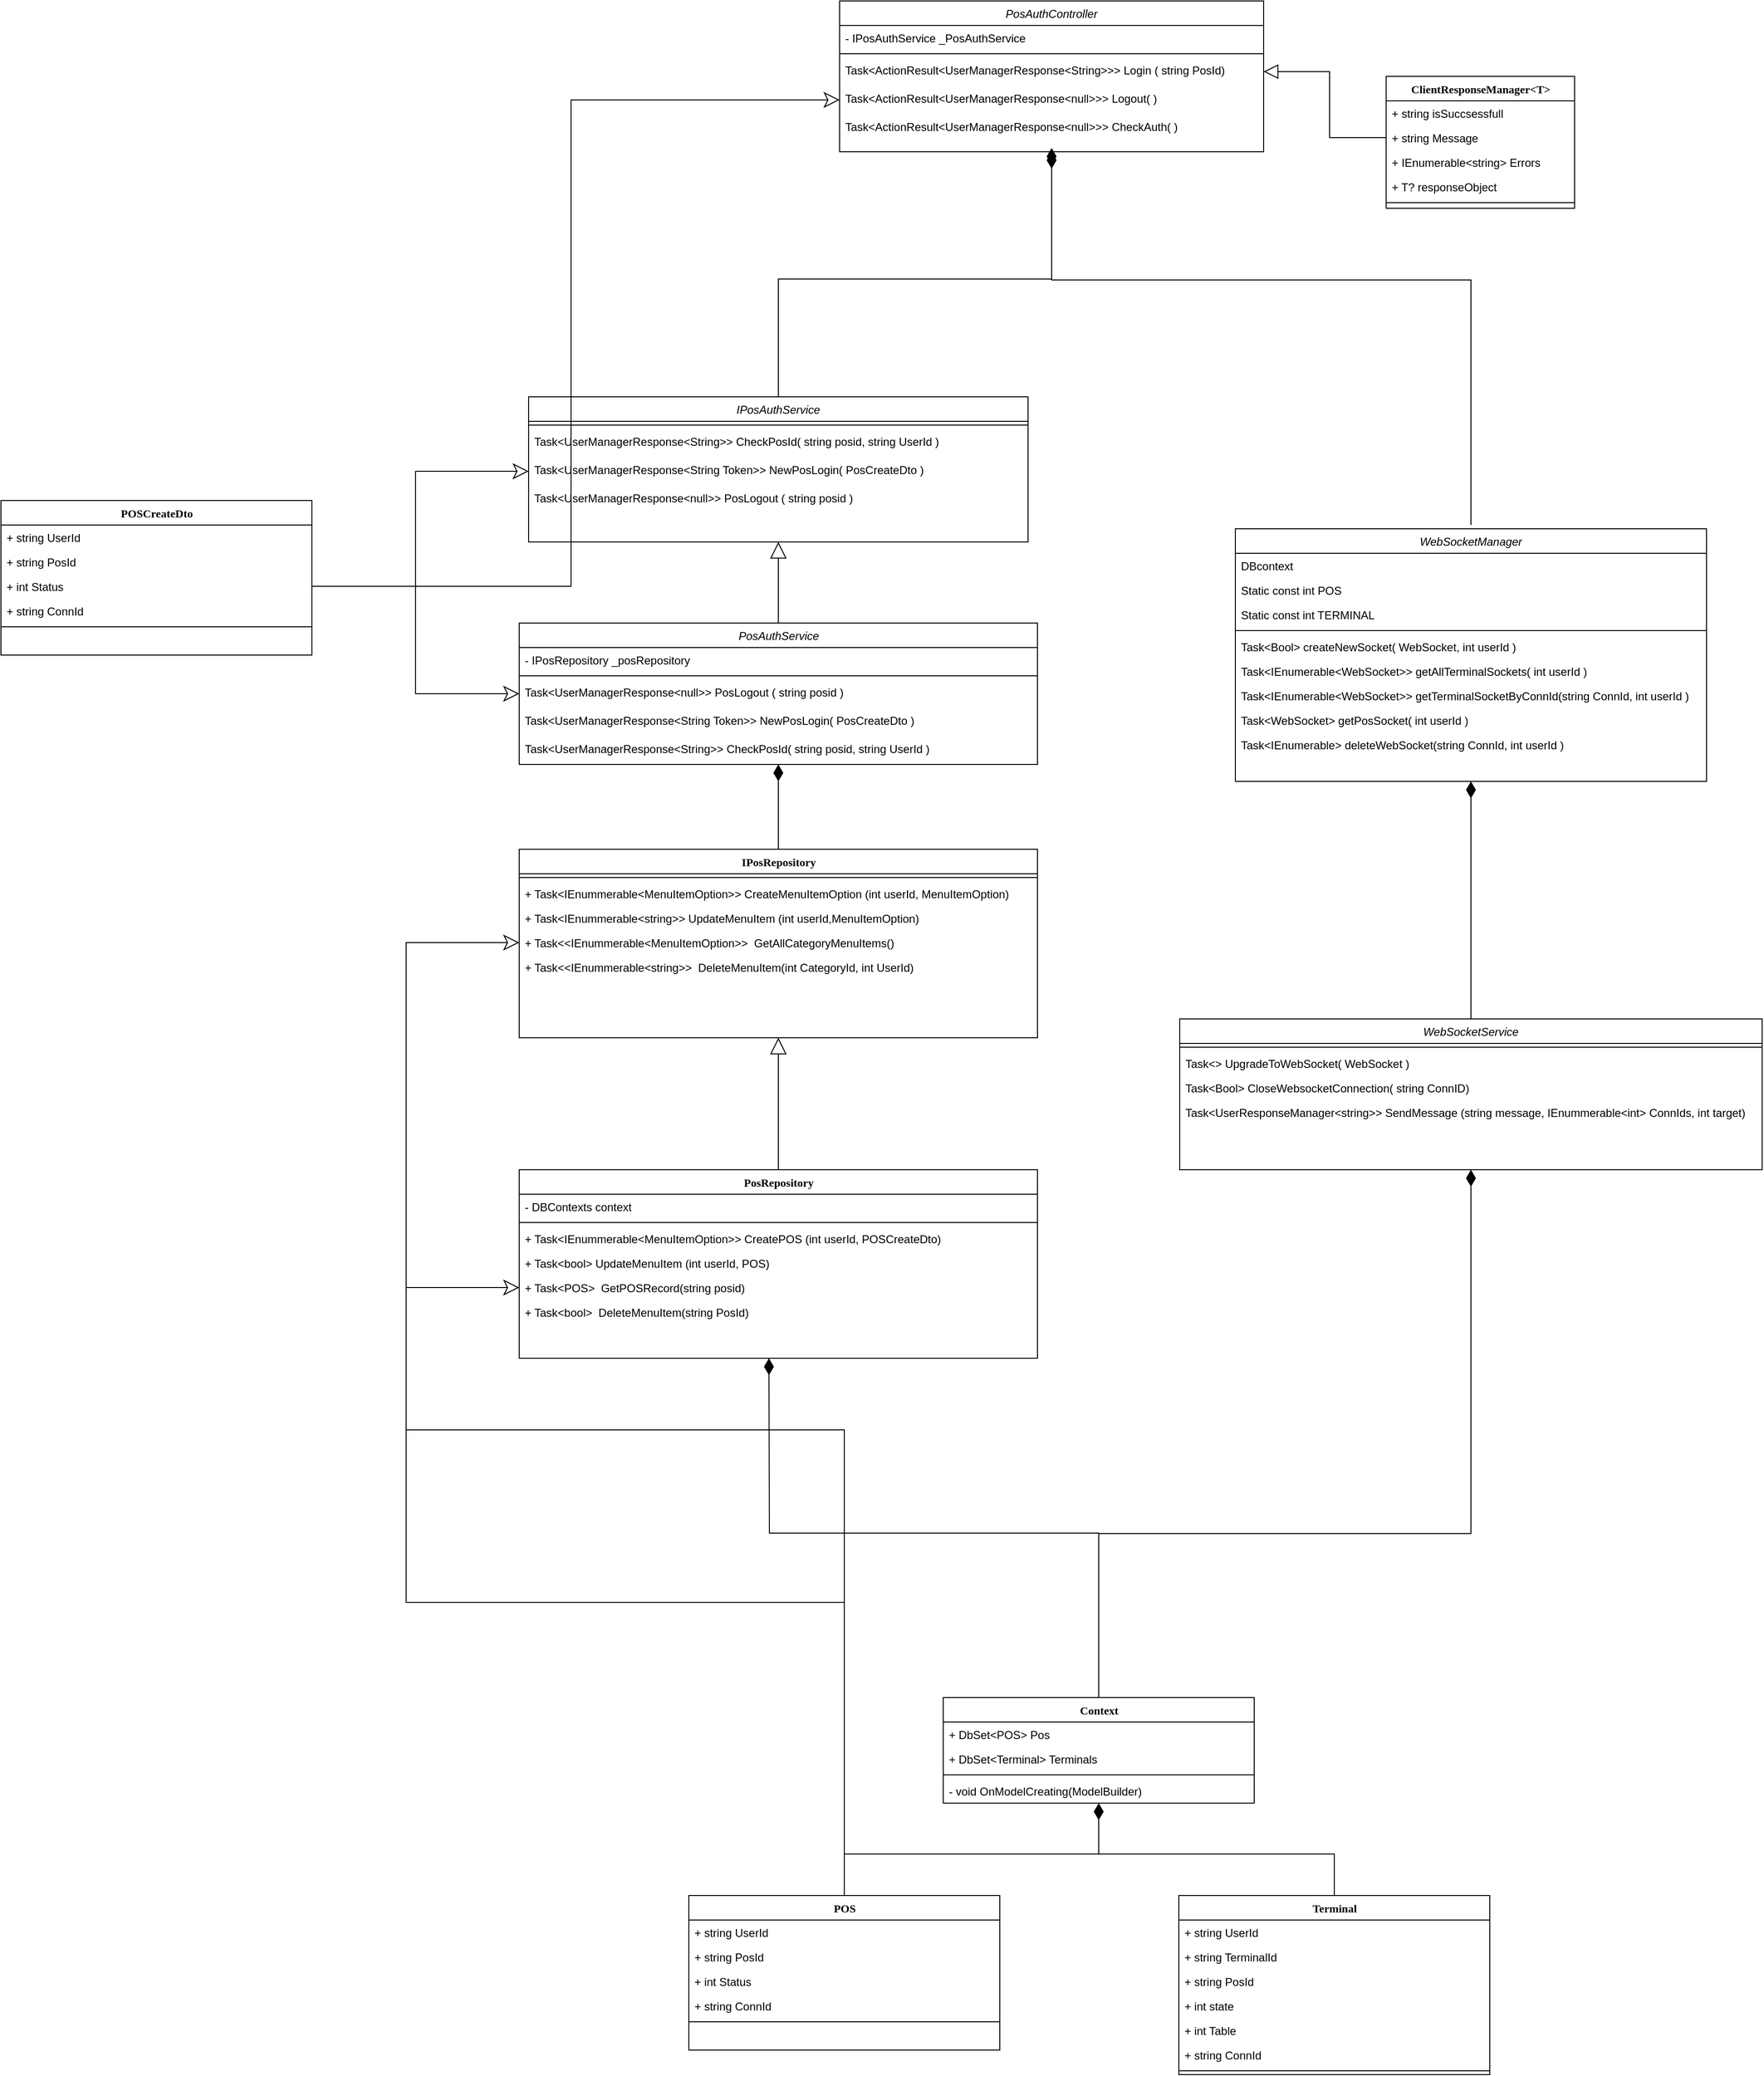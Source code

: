 <mxfile version="14.1.8" type="device"><diagram id="C5RBs43oDa-KdzZeNtuy" name="Page-1"><mxGraphModel dx="2858" dy="1066" grid="1" gridSize="10" guides="1" tooltips="1" connect="1" arrows="1" fold="1" page="1" pageScale="1" pageWidth="827" pageHeight="1169" math="0" shadow="0"><root><mxCell id="WIyWlLk6GJQsqaUBKTNV-0"/><mxCell id="WIyWlLk6GJQsqaUBKTNV-1" parent="WIyWlLk6GJQsqaUBKTNV-0"/><mxCell id="zkfFHV4jXpPFQw0GAbJ--0" value="PosAuthController" style="swimlane;fontStyle=2;align=center;verticalAlign=top;childLayout=stackLayout;horizontal=1;startSize=26;horizontalStack=0;resizeParent=1;resizeLast=0;collapsible=1;marginBottom=0;rounded=0;shadow=0;strokeWidth=1;" parent="WIyWlLk6GJQsqaUBKTNV-1" vertex="1"><mxGeometry x="220" y="70" width="450" height="160" as="geometry"><mxRectangle x="230" y="140" width="160" height="26" as="alternateBounds"/></mxGeometry></mxCell><mxCell id="zkfFHV4jXpPFQw0GAbJ--3" value="- IPosAuthService _PosAuthService" style="text;align=left;verticalAlign=top;spacingLeft=4;spacingRight=4;overflow=hidden;rotatable=0;points=[[0,0.5],[1,0.5]];portConstraint=eastwest;rounded=0;shadow=0;html=0;" parent="zkfFHV4jXpPFQw0GAbJ--0" vertex="1"><mxGeometry y="26" width="450" height="26" as="geometry"/></mxCell><mxCell id="zkfFHV4jXpPFQw0GAbJ--4" value="" style="line;html=1;strokeWidth=1;align=left;verticalAlign=middle;spacingTop=-1;spacingLeft=3;spacingRight=3;rotatable=0;labelPosition=right;points=[];portConstraint=eastwest;" parent="zkfFHV4jXpPFQw0GAbJ--0" vertex="1"><mxGeometry y="52" width="450" height="8" as="geometry"/></mxCell><mxCell id="zkfFHV4jXpPFQw0GAbJ--5" value="Task&lt;ActionResult&lt;UserManagerResponse&lt;String&gt;&gt;&gt; Login ( string PosId)  " style="text;align=left;verticalAlign=top;spacingLeft=4;spacingRight=4;overflow=hidden;rotatable=0;points=[[0,0.5],[1,0.5]];portConstraint=eastwest;" parent="zkfFHV4jXpPFQw0GAbJ--0" vertex="1"><mxGeometry y="60" width="450" height="30" as="geometry"/></mxCell><mxCell id="2algwV6lFskx-DmLkjsx-110" value="Task&lt;ActionResult&lt;UserManagerResponse&lt;null&gt;&gt;&gt; Logout( )  " style="text;align=left;verticalAlign=top;spacingLeft=4;spacingRight=4;overflow=hidden;rotatable=0;points=[[0,0.5],[1,0.5]];portConstraint=eastwest;" parent="zkfFHV4jXpPFQw0GAbJ--0" vertex="1"><mxGeometry y="90" width="450" height="30" as="geometry"/></mxCell><mxCell id="2algwV6lFskx-DmLkjsx-111" value="Task&lt;ActionResult&lt;UserManagerResponse&lt;null&gt;&gt;&gt; CheckAuth( )  " style="text;align=left;verticalAlign=top;spacingLeft=4;spacingRight=4;overflow=hidden;rotatable=0;points=[[0,0.5],[1,0.5]];portConstraint=eastwest;" parent="zkfFHV4jXpPFQw0GAbJ--0" vertex="1"><mxGeometry y="120" width="450" height="30" as="geometry"/></mxCell><mxCell id="2algwV6lFskx-DmLkjsx-9" style="edgeStyle=orthogonalEdgeStyle;rounded=0;html=1;labelBackgroundColor=none;startArrow=none;startFill=0;startSize=8;endArrow=diamondThin;endFill=0;endSize=16;fontFamily=Verdana;fontSize=12;" parent="WIyWlLk6GJQsqaUBKTNV-1" edge="1"><mxGeometry relative="1" as="geometry"><mxPoint x="935" y="1985" as="sourcePoint"/></mxGeometry></mxCell><mxCell id="2algwV6lFskx-DmLkjsx-10" value="1..*" style="text;html=1;resizable=0;points=[];align=center;verticalAlign=middle;labelBackgroundColor=#ffffff;fontSize=12;fontFamily=Verdana" parent="2algwV6lFskx-DmLkjsx-9" vertex="1" connectable="0"><mxGeometry x="-0.847" y="-1" relative="1" as="geometry"><mxPoint x="19" y="1" as="offset"/></mxGeometry></mxCell><mxCell id="2algwV6lFskx-DmLkjsx-11" style="edgeStyle=orthogonalEdgeStyle;rounded=0;html=1;labelBackgroundColor=none;startArrow=none;startFill=0;startSize=8;endArrow=open;endFill=0;endSize=16;fontFamily=Verdana;fontSize=12;" parent="WIyWlLk6GJQsqaUBKTNV-1" edge="1"><mxGeometry relative="1" as="geometry"><mxPoint x="1015" y="2056" as="sourcePoint"/></mxGeometry></mxCell><mxCell id="2algwV6lFskx-DmLkjsx-12" value="0..*" style="text;html=1;resizable=0;points=[];align=center;verticalAlign=middle;labelBackgroundColor=#ffffff;fontSize=12;fontFamily=Verdana" parent="2algwV6lFskx-DmLkjsx-11" vertex="1" connectable="0"><mxGeometry x="-0.789" relative="1" as="geometry"><mxPoint x="11" y="-10" as="offset"/></mxGeometry></mxCell><mxCell id="2algwV6lFskx-DmLkjsx-13" value="1" style="text;html=1;resizable=0;points=[];align=center;verticalAlign=middle;labelBackgroundColor=#ffffff;fontSize=12;fontFamily=Verdana" parent="2algwV6lFskx-DmLkjsx-11" vertex="1" connectable="0"><mxGeometry x="0.7" y="1" relative="1" as="geometry"><mxPoint x="2" y="-12" as="offset"/></mxGeometry></mxCell><mxCell id="2algwV6lFskx-DmLkjsx-112" value="ClientResponseManager&amp;lt;T&amp;gt;" style="swimlane;html=1;fontStyle=1;align=center;verticalAlign=top;childLayout=stackLayout;horizontal=1;startSize=26;horizontalStack=0;resizeParent=1;resizeLast=0;collapsible=1;marginBottom=0;swimlaneFillColor=#ffffff;rounded=0;shadow=0;comic=0;labelBackgroundColor=none;strokeWidth=1;fillColor=none;fontFamily=Verdana;fontSize=12" parent="WIyWlLk6GJQsqaUBKTNV-1" vertex="1"><mxGeometry x="800" y="150" width="200" height="140" as="geometry"/></mxCell><mxCell id="2algwV6lFskx-DmLkjsx-113" value="+ string isSuccsessfull" style="text;html=1;strokeColor=none;fillColor=none;align=left;verticalAlign=top;spacingLeft=4;spacingRight=4;whiteSpace=wrap;overflow=hidden;rotatable=0;points=[[0,0.5],[1,0.5]];portConstraint=eastwest;" parent="2algwV6lFskx-DmLkjsx-112" vertex="1"><mxGeometry y="26" width="200" height="26" as="geometry"/></mxCell><mxCell id="2algwV6lFskx-DmLkjsx-114" value="+ string Message&lt;span style=&quot;color: rgba(0 , 0 , 0 , 0) ; font-family: monospace ; font-size: 0px&quot;&gt;%3CmxGraphModel%3E%3Croot%3E%3CmxCell%20id%3D%220%22%2F%3E%3CmxCell%20id%3D%221%22%20parent%3D%220%22%2F%3E%3CmxCell%20id%3D%222%22%20value%3D%22%2B%20string%20isSuccsessfull%22%20style%3D%22text%3Bhtml%3D1%3BstrokeColor%3Dnone%3BfillColor%3Dnone%3Balign%3Dleft%3BverticalAlign%3Dtop%3BspacingLeft%3D4%3BspacingRight%3D4%3BwhiteSpace%3Dwrap%3Boverflow%3Dhidden%3Brotatable%3D0%3Bpoints%3D%5B%5B0%2C0.5%5D%2C%5B1%2C0.5%5D%5D%3BportConstraint%3Deastwest%3B%22%20vertex%3D%221%22%20parent%3D%221%22%3E%3CmxGeometry%20x%3D%22610%22%20y%3D%22346%22%20width%3D%22170%22%20height%3D%2226%22%20as%3D%22geometry%22%2F%3E%3C%2FmxCell%3E%3C%2Froot%3E%3C%2FmxGraphModel%3E&lt;/span&gt;" style="text;html=1;strokeColor=none;fillColor=none;align=left;verticalAlign=top;spacingLeft=4;spacingRight=4;whiteSpace=wrap;overflow=hidden;rotatable=0;points=[[0,0.5],[1,0.5]];portConstraint=eastwest;" parent="2algwV6lFskx-DmLkjsx-112" vertex="1"><mxGeometry y="52" width="200" height="26" as="geometry"/></mxCell><mxCell id="2algwV6lFskx-DmLkjsx-115" value="+ IEnumerable&amp;lt;string&amp;gt; Errors&lt;span style=&quot;color: rgba(0 , 0 , 0 , 0) ; font-family: monospace ; font-size: 0px&quot;&gt;%mxGraphModel%3E%3Croot%3E%3CmxCell%20id%3D%220%22%2F%3E%3CmxCell%20id%3D%221%22%20parent%3D%220%22%2F%3E%3CmxCell%20id%3D%222%22%20value%3D%22%2B%20string%20isSuccsessfull%22%20style%3D%22text%3Bhtml%3D1%3BstrokeColor%3Dnone%3BfillColor%3Dnone%3Balign%3Dleft%3BverticalAlign%3Dtop%3BspacingLeft%3D4%3BspacingRight%3D4%3BwhiteSpace%3Dwrap%3Boverflow%3Dhidden%3Brotatable%3D0%3Bpoints%3D%5B%5B0%2C0.5%5D%2C%5B1%2C0.5%5D%5D%3BportConstraint%3Deastwest%3B%22%20vertex%3D%221%22%20parent%3D%221%22%3E%3CmxGeometry%20x%3D%22610%22%20y%3D%22346%22%20width%3D%22170%22%20height%3D%2226%22%20as%3D%22geometry%22%2F%3E%3C%2FmxCell%3E%3C%2Froot%3E%3C%2Fm&lt;/span&gt;" style="text;html=1;strokeColor=none;fillColor=none;align=left;verticalAlign=top;spacingLeft=4;spacingRight=4;whiteSpace=wrap;overflow=hidden;rotatable=0;points=[[0,0.5],[1,0.5]];portConstraint=eastwest;" parent="2algwV6lFskx-DmLkjsx-112" vertex="1"><mxGeometry y="78" width="200" height="26" as="geometry"/></mxCell><mxCell id="2algwV6lFskx-DmLkjsx-116" value="+ T? responseObject" style="text;html=1;strokeColor=none;fillColor=none;align=left;verticalAlign=top;spacingLeft=4;spacingRight=4;whiteSpace=wrap;overflow=hidden;rotatable=0;points=[[0,0.5],[1,0.5]];portConstraint=eastwest;" parent="2algwV6lFskx-DmLkjsx-112" vertex="1"><mxGeometry y="104" width="200" height="26" as="geometry"/></mxCell><mxCell id="2algwV6lFskx-DmLkjsx-117" value="" style="line;html=1;strokeWidth=1;fillColor=none;align=left;verticalAlign=middle;spacingTop=-1;spacingLeft=3;spacingRight=3;rotatable=0;labelPosition=right;points=[];portConstraint=eastwest;" parent="2algwV6lFskx-DmLkjsx-112" vertex="1"><mxGeometry y="130" width="200" height="8" as="geometry"/></mxCell><mxCell id="2algwV6lFskx-DmLkjsx-118" style="edgeStyle=orthogonalEdgeStyle;rounded=0;orthogonalLoop=1;jettySize=auto;html=1;exitX=0;exitY=0.5;exitDx=0;exitDy=0;entryX=1;entryY=0.5;entryDx=0;entryDy=0;endArrow=block;endFill=0;endSize=13;" parent="WIyWlLk6GJQsqaUBKTNV-1" source="2algwV6lFskx-DmLkjsx-114" target="zkfFHV4jXpPFQw0GAbJ--5" edge="1"><mxGeometry relative="1" as="geometry"/></mxCell><mxCell id="2algwV6lFskx-DmLkjsx-125" style="edgeStyle=orthogonalEdgeStyle;rounded=0;orthogonalLoop=1;jettySize=auto;html=1;endArrow=diamondThin;endFill=1;endSize=15;entryX=0.5;entryY=1;entryDx=0;entryDy=0;" parent="WIyWlLk6GJQsqaUBKTNV-1" source="2algwV6lFskx-DmLkjsx-119" target="zkfFHV4jXpPFQw0GAbJ--0" edge="1"><mxGeometry relative="1" as="geometry"><mxPoint x="445" y="300" as="targetPoint"/></mxGeometry></mxCell><mxCell id="2algwV6lFskx-DmLkjsx-119" value="IPosAuthService" style="swimlane;fontStyle=2;align=center;verticalAlign=top;childLayout=stackLayout;horizontal=1;startSize=26;horizontalStack=0;resizeParent=1;resizeLast=0;collapsible=1;marginBottom=0;rounded=0;shadow=0;strokeWidth=1;" parent="WIyWlLk6GJQsqaUBKTNV-1" vertex="1"><mxGeometry x="-110" y="490" width="530" height="154" as="geometry"><mxRectangle x="230" y="140" width="160" height="26" as="alternateBounds"/></mxGeometry></mxCell><mxCell id="2algwV6lFskx-DmLkjsx-121" value="" style="line;html=1;strokeWidth=1;align=left;verticalAlign=middle;spacingTop=-1;spacingLeft=3;spacingRight=3;rotatable=0;labelPosition=right;points=[];portConstraint=eastwest;" parent="2algwV6lFskx-DmLkjsx-119" vertex="1"><mxGeometry y="26" width="530" height="8" as="geometry"/></mxCell><mxCell id="2algwV6lFskx-DmLkjsx-122" value="Task&lt;UserManagerResponse&lt;String&gt;&gt; CheckPosId( string posid, string UserId )  " style="text;align=left;verticalAlign=top;spacingLeft=4;spacingRight=4;overflow=hidden;rotatable=0;points=[[0,0.5],[1,0.5]];portConstraint=eastwest;" parent="2algwV6lFskx-DmLkjsx-119" vertex="1"><mxGeometry y="34" width="530" height="30" as="geometry"/></mxCell><mxCell id="2a7ye1vz4PMwGrO1MFL0-42" value="Task&lt;UserManagerResponse&lt;String Token&gt;&gt; NewPosLogin( PosCreateDto )  " style="text;align=left;verticalAlign=top;spacingLeft=4;spacingRight=4;overflow=hidden;rotatable=0;points=[[0,0.5],[1,0.5]];portConstraint=eastwest;" vertex="1" parent="2algwV6lFskx-DmLkjsx-119"><mxGeometry y="64" width="530" height="30" as="geometry"/></mxCell><mxCell id="2algwV6lFskx-DmLkjsx-123" value="Task&lt;UserManagerResponse&lt;null&gt;&gt; PosLogout ( string posid )  " style="text;align=left;verticalAlign=top;spacingLeft=4;spacingRight=4;overflow=hidden;rotatable=0;points=[[0,0.5],[1,0.5]];portConstraint=eastwest;" parent="2algwV6lFskx-DmLkjsx-119" vertex="1"><mxGeometry y="94" width="530" height="30" as="geometry"/></mxCell><mxCell id="2algwV6lFskx-DmLkjsx-245" style="edgeStyle=orthogonalEdgeStyle;rounded=0;orthogonalLoop=1;jettySize=auto;html=1;exitX=0.484;exitY=-0.005;exitDx=0;exitDy=0;entryX=0.491;entryY=1.083;entryDx=0;entryDy=0;entryPerimeter=0;endArrow=diamondThin;endFill=1;endSize=15;exitPerimeter=0;" parent="WIyWlLk6GJQsqaUBKTNV-1" edge="1"><mxGeometry relative="1" as="geometry"><Array as="points"><mxPoint x="1410" y="4439"/></Array><mxPoint x="1410.05" y="4322.988" as="targetPoint"/></mxGeometry></mxCell><mxCell id="2algwV6lFskx-DmLkjsx-246" style="edgeStyle=orthogonalEdgeStyle;rounded=1;orthogonalLoop=1;jettySize=auto;html=1;exitX=1;exitY=0.5;exitDx=0;exitDy=0;entryX=-0.004;entryY=0.158;entryDx=0;entryDy=0;entryPerimeter=0;endArrow=diamondThin;endFill=0;endSize=15;" parent="WIyWlLk6GJQsqaUBKTNV-1" edge="1"><mxGeometry relative="1" as="geometry"><mxPoint x="1137.8" y="4822.108" as="targetPoint"/></mxGeometry></mxCell><mxCell id="2algwV6lFskx-DmLkjsx-553" style="edgeStyle=orthogonalEdgeStyle;rounded=0;orthogonalLoop=1;jettySize=auto;html=1;exitX=0.5;exitY=0;exitDx=0;exitDy=0;endArrow=diamondThin;endFill=1;endSize=15;" parent="WIyWlLk6GJQsqaUBKTNV-1" source="2algwV6lFskx-DmLkjsx-513" edge="1"><mxGeometry relative="1" as="geometry"><mxPoint x="145" y="1510" as="targetPoint"/></mxGeometry></mxCell><mxCell id="2algwV6lFskx-DmLkjsx-571" style="edgeStyle=orthogonalEdgeStyle;rounded=0;orthogonalLoop=1;jettySize=auto;html=1;exitX=0.5;exitY=0;exitDx=0;exitDy=0;entryX=0.5;entryY=1;entryDx=0;entryDy=0;endArrow=diamondThin;endFill=1;endSize=15;" parent="WIyWlLk6GJQsqaUBKTNV-1" target="2algwV6lFskx-DmLkjsx-554" edge="1"><mxGeometry relative="1" as="geometry"><mxPoint x="495" y="1866" as="sourcePoint"/><mxPoint x="890.0" y="1416" as="targetPoint"/><Array as="points"><mxPoint x="495" y="1696"/><mxPoint x="890" y="1696"/></Array></mxGeometry></mxCell><mxCell id="2algwV6lFskx-DmLkjsx-513" value="Context" style="swimlane;html=1;fontStyle=1;align=center;verticalAlign=top;childLayout=stackLayout;horizontal=1;startSize=26;horizontalStack=0;resizeParent=1;resizeLast=0;collapsible=1;marginBottom=0;swimlaneFillColor=#ffffff;rounded=0;shadow=0;comic=0;labelBackgroundColor=none;strokeWidth=1;fillColor=none;fontFamily=Verdana;fontSize=12" parent="WIyWlLk6GJQsqaUBKTNV-1" vertex="1"><mxGeometry x="330" y="1870" width="330" height="112" as="geometry"/></mxCell><mxCell id="2algwV6lFskx-DmLkjsx-514" value="+&amp;nbsp;DbSet&amp;lt;POS&amp;gt; Pos" style="text;html=1;strokeColor=none;fillColor=none;align=left;verticalAlign=top;spacingLeft=4;spacingRight=4;whiteSpace=wrap;overflow=hidden;rotatable=0;points=[[0,0.5],[1,0.5]];portConstraint=eastwest;" parent="2algwV6lFskx-DmLkjsx-513" vertex="1"><mxGeometry y="26" width="330" height="26" as="geometry"/></mxCell><mxCell id="2a7ye1vz4PMwGrO1MFL0-33" value="+&amp;nbsp;DbSet&amp;lt;Terminal&amp;gt; Terminals" style="text;html=1;strokeColor=none;fillColor=none;align=left;verticalAlign=top;spacingLeft=4;spacingRight=4;whiteSpace=wrap;overflow=hidden;rotatable=0;points=[[0,0.5],[1,0.5]];portConstraint=eastwest;" vertex="1" parent="2algwV6lFskx-DmLkjsx-513"><mxGeometry y="52" width="330" height="26" as="geometry"/></mxCell><mxCell id="2algwV6lFskx-DmLkjsx-521" value="" style="line;html=1;strokeWidth=1;fillColor=none;align=left;verticalAlign=middle;spacingTop=-1;spacingLeft=3;spacingRight=3;rotatable=0;labelPosition=right;points=[];portConstraint=eastwest;" parent="2algwV6lFskx-DmLkjsx-513" vertex="1"><mxGeometry y="78" width="330" height="8" as="geometry"/></mxCell><mxCell id="2algwV6lFskx-DmLkjsx-522" value="- void OnModelCreating(ModelBuilder)" style="text;html=1;strokeColor=none;fillColor=none;align=left;verticalAlign=top;spacingLeft=4;spacingRight=4;whiteSpace=wrap;overflow=hidden;rotatable=0;points=[[0,0.5],[1,0.5]];portConstraint=eastwest;" parent="2algwV6lFskx-DmLkjsx-513" vertex="1"><mxGeometry y="86" width="330" height="26" as="geometry"/></mxCell><mxCell id="2algwV6lFskx-DmLkjsx-532" style="edgeStyle=orthogonalEdgeStyle;rounded=0;orthogonalLoop=1;jettySize=auto;html=1;exitX=0.5;exitY=0;exitDx=0;exitDy=0;entryX=0.5;entryY=1;entryDx=0;entryDy=0;endArrow=block;endFill=0;endSize=15;" parent="WIyWlLk6GJQsqaUBKTNV-1" source="2algwV6lFskx-DmLkjsx-523" target="2algwV6lFskx-DmLkjsx-119" edge="1"><mxGeometry relative="1" as="geometry"/></mxCell><mxCell id="2algwV6lFskx-DmLkjsx-523" value="&lt;span style=&quot;font-family: &amp;#34;helvetica&amp;#34; ; font-style: italic ; font-weight: 400&quot;&gt;PosAuthService&lt;/span&gt;" style="swimlane;html=1;fontStyle=1;align=center;verticalAlign=top;childLayout=stackLayout;horizontal=1;startSize=26;horizontalStack=0;resizeParent=1;resizeLast=0;collapsible=1;marginBottom=0;swimlaneFillColor=#ffffff;rounded=0;shadow=0;comic=0;labelBackgroundColor=none;strokeWidth=1;fillColor=none;fontFamily=Verdana;fontSize=12" parent="WIyWlLk6GJQsqaUBKTNV-1" vertex="1"><mxGeometry x="-120" y="730" width="550" height="150" as="geometry"/></mxCell><mxCell id="2algwV6lFskx-DmLkjsx-529" value="- IPosRepository _posRepository" style="text;align=left;verticalAlign=top;spacingLeft=4;spacingRight=4;overflow=hidden;rotatable=0;points=[[0,0.5],[1,0.5]];portConstraint=eastwest;rounded=0;shadow=0;html=0;" parent="2algwV6lFskx-DmLkjsx-523" vertex="1"><mxGeometry y="26" width="550" height="26" as="geometry"/></mxCell><mxCell id="2algwV6lFskx-DmLkjsx-524" value="" style="line;html=1;strokeWidth=1;fillColor=none;align=left;verticalAlign=middle;spacingTop=-1;spacingLeft=3;spacingRight=3;rotatable=0;labelPosition=right;points=[];portConstraint=eastwest;" parent="2algwV6lFskx-DmLkjsx-523" vertex="1"><mxGeometry y="52" width="550" height="8" as="geometry"/></mxCell><mxCell id="2algwV6lFskx-DmLkjsx-534" value="Task&lt;UserManagerResponse&lt;null&gt;&gt; PosLogout ( string posid )  " style="text;align=left;verticalAlign=top;spacingLeft=4;spacingRight=4;overflow=hidden;rotatable=0;points=[[0,0.5],[1,0.5]];portConstraint=eastwest;" parent="2algwV6lFskx-DmLkjsx-523" vertex="1"><mxGeometry y="60" width="550" height="30" as="geometry"/></mxCell><mxCell id="2a7ye1vz4PMwGrO1MFL0-41" value="Task&lt;UserManagerResponse&lt;String Token&gt;&gt; NewPosLogin( PosCreateDto )  " style="text;align=left;verticalAlign=top;spacingLeft=4;spacingRight=4;overflow=hidden;rotatable=0;points=[[0,0.5],[1,0.5]];portConstraint=eastwest;" vertex="1" parent="2algwV6lFskx-DmLkjsx-523"><mxGeometry y="90" width="550" height="30" as="geometry"/></mxCell><mxCell id="2algwV6lFskx-DmLkjsx-533" value="Task&lt;UserManagerResponse&lt;String&gt;&gt; CheckPosId( string posid, string UserId )  " style="text;align=left;verticalAlign=top;spacingLeft=4;spacingRight=4;overflow=hidden;rotatable=0;points=[[0,0.5],[1,0.5]];portConstraint=eastwest;" parent="2algwV6lFskx-DmLkjsx-523" vertex="1"><mxGeometry y="120" width="550" height="30" as="geometry"/></mxCell><mxCell id="2algwV6lFskx-DmLkjsx-552" style="edgeStyle=orthogonalEdgeStyle;rounded=0;orthogonalLoop=1;jettySize=auto;html=1;exitX=0.5;exitY=0;exitDx=0;exitDy=0;entryX=0.5;entryY=1;entryDx=0;entryDy=0;endArrow=block;endFill=0;endSize=15;" parent="WIyWlLk6GJQsqaUBKTNV-1" source="2algwV6lFskx-DmLkjsx-535" target="2algwV6lFskx-DmLkjsx-543" edge="1"><mxGeometry relative="1" as="geometry"/></mxCell><mxCell id="2algwV6lFskx-DmLkjsx-535" value="PosRepository" style="swimlane;html=1;fontStyle=1;align=center;verticalAlign=top;childLayout=stackLayout;horizontal=1;startSize=26;horizontalStack=0;resizeParent=1;resizeLast=0;collapsible=1;marginBottom=0;swimlaneFillColor=#ffffff;rounded=0;shadow=0;comic=0;labelBackgroundColor=none;strokeWidth=1;fillColor=none;fontFamily=Verdana;fontSize=12" parent="WIyWlLk6GJQsqaUBKTNV-1" vertex="1"><mxGeometry x="-120" y="1310" width="550" height="200" as="geometry"/></mxCell><mxCell id="2algwV6lFskx-DmLkjsx-536" value="- DBContexts context&lt;br&gt;" style="text;html=1;strokeColor=none;fillColor=none;align=left;verticalAlign=top;spacingLeft=4;spacingRight=4;whiteSpace=wrap;overflow=hidden;rotatable=0;points=[[0,0.5],[1,0.5]];portConstraint=eastwest;" parent="2algwV6lFskx-DmLkjsx-535" vertex="1"><mxGeometry y="26" width="550" height="26" as="geometry"/></mxCell><mxCell id="2algwV6lFskx-DmLkjsx-538" value="" style="line;html=1;strokeWidth=1;fillColor=none;align=left;verticalAlign=middle;spacingTop=-1;spacingLeft=3;spacingRight=3;rotatable=0;labelPosition=right;points=[];portConstraint=eastwest;" parent="2algwV6lFskx-DmLkjsx-535" vertex="1"><mxGeometry y="52" width="550" height="8" as="geometry"/></mxCell><mxCell id="2algwV6lFskx-DmLkjsx-539" value="+ Task&amp;lt;IEnummerable&amp;lt;MenuItemOption&amp;gt;&amp;gt; CreatePOS (int userId, POSCreateDto)" style="text;html=1;strokeColor=none;fillColor=none;align=left;verticalAlign=top;spacingLeft=4;spacingRight=4;whiteSpace=wrap;overflow=hidden;rotatable=0;points=[[0,0.5],[1,0.5]];portConstraint=eastwest;" parent="2algwV6lFskx-DmLkjsx-535" vertex="1"><mxGeometry y="60" width="550" height="26" as="geometry"/></mxCell><mxCell id="2algwV6lFskx-DmLkjsx-540" value="+ Task&amp;lt;bool&amp;gt; UpdateMenuItem (int userId, POS)" style="text;html=1;strokeColor=none;fillColor=none;align=left;verticalAlign=top;spacingLeft=4;spacingRight=4;whiteSpace=wrap;overflow=hidden;rotatable=0;points=[[0,0.5],[1,0.5]];portConstraint=eastwest;" parent="2algwV6lFskx-DmLkjsx-535" vertex="1"><mxGeometry y="86" width="550" height="26" as="geometry"/></mxCell><mxCell id="2algwV6lFskx-DmLkjsx-541" value="+ Task&amp;lt;POS&amp;gt;&amp;nbsp; GetPOSRecord(string posid)" style="text;html=1;strokeColor=none;fillColor=none;align=left;verticalAlign=top;spacingLeft=4;spacingRight=4;whiteSpace=wrap;overflow=hidden;rotatable=0;points=[[0,0.5],[1,0.5]];portConstraint=eastwest;" parent="2algwV6lFskx-DmLkjsx-535" vertex="1"><mxGeometry y="112" width="550" height="26" as="geometry"/></mxCell><mxCell id="2algwV6lFskx-DmLkjsx-542" value="+ Task&amp;lt;bool&amp;gt;&amp;nbsp; DeleteMenuItem(string PosId)" style="text;html=1;strokeColor=none;fillColor=none;align=left;verticalAlign=top;spacingLeft=4;spacingRight=4;whiteSpace=wrap;overflow=hidden;rotatable=0;points=[[0,0.5],[1,0.5]];portConstraint=eastwest;" parent="2algwV6lFskx-DmLkjsx-535" vertex="1"><mxGeometry y="138" width="550" height="26" as="geometry"/></mxCell><mxCell id="2algwV6lFskx-DmLkjsx-551" style="edgeStyle=orthogonalEdgeStyle;rounded=0;orthogonalLoop=1;jettySize=auto;html=1;exitX=0.5;exitY=0;exitDx=0;exitDy=0;entryX=0.5;entryY=1;entryDx=0;entryDy=0;endArrow=diamondThin;endFill=1;endSize=15;" parent="WIyWlLk6GJQsqaUBKTNV-1" source="2algwV6lFskx-DmLkjsx-543" target="2algwV6lFskx-DmLkjsx-523" edge="1"><mxGeometry relative="1" as="geometry"/></mxCell><mxCell id="2algwV6lFskx-DmLkjsx-543" value="IPosRepository" style="swimlane;html=1;fontStyle=1;align=center;verticalAlign=top;childLayout=stackLayout;horizontal=1;startSize=26;horizontalStack=0;resizeParent=1;resizeLast=0;collapsible=1;marginBottom=0;swimlaneFillColor=#ffffff;rounded=0;shadow=0;comic=0;labelBackgroundColor=none;strokeWidth=1;fillColor=none;fontFamily=Verdana;fontSize=12" parent="WIyWlLk6GJQsqaUBKTNV-1" vertex="1"><mxGeometry x="-120" y="970" width="550" height="200" as="geometry"/></mxCell><mxCell id="2algwV6lFskx-DmLkjsx-546" value="" style="line;html=1;strokeWidth=1;fillColor=none;align=left;verticalAlign=middle;spacingTop=-1;spacingLeft=3;spacingRight=3;rotatable=0;labelPosition=right;points=[];portConstraint=eastwest;" parent="2algwV6lFskx-DmLkjsx-543" vertex="1"><mxGeometry y="26" width="550" height="8" as="geometry"/></mxCell><mxCell id="2algwV6lFskx-DmLkjsx-547" value="+ Task&amp;lt;IEnummerable&amp;lt;MenuItemOption&amp;gt;&amp;gt; CreateMenuItemOption (int userId, MenuItemOption)" style="text;html=1;strokeColor=none;fillColor=none;align=left;verticalAlign=top;spacingLeft=4;spacingRight=4;whiteSpace=wrap;overflow=hidden;rotatable=0;points=[[0,0.5],[1,0.5]];portConstraint=eastwest;" parent="2algwV6lFskx-DmLkjsx-543" vertex="1"><mxGeometry y="34" width="550" height="26" as="geometry"/></mxCell><mxCell id="2algwV6lFskx-DmLkjsx-548" value="+ Task&amp;lt;IEnummerable&amp;lt;string&amp;gt;&amp;gt; UpdateMenuItem (int userId,MenuItemOption)" style="text;html=1;strokeColor=none;fillColor=none;align=left;verticalAlign=top;spacingLeft=4;spacingRight=4;whiteSpace=wrap;overflow=hidden;rotatable=0;points=[[0,0.5],[1,0.5]];portConstraint=eastwest;" parent="2algwV6lFskx-DmLkjsx-543" vertex="1"><mxGeometry y="60" width="550" height="26" as="geometry"/></mxCell><mxCell id="2algwV6lFskx-DmLkjsx-549" value="+ Task&amp;lt;&amp;lt;IEnummerable&amp;lt;MenuItemOption&amp;gt;&amp;gt;&amp;nbsp; GetAllCategoryMenuItems()" style="text;html=1;strokeColor=none;fillColor=none;align=left;verticalAlign=top;spacingLeft=4;spacingRight=4;whiteSpace=wrap;overflow=hidden;rotatable=0;points=[[0,0.5],[1,0.5]];portConstraint=eastwest;" parent="2algwV6lFskx-DmLkjsx-543" vertex="1"><mxGeometry y="86" width="550" height="26" as="geometry"/></mxCell><mxCell id="2algwV6lFskx-DmLkjsx-550" value="+ Task&amp;lt;&amp;lt;IEnummerable&amp;lt;string&amp;gt;&amp;gt;&amp;nbsp; DeleteMenuItem(int CategoryId, int UserId)" style="text;html=1;strokeColor=none;fillColor=none;align=left;verticalAlign=top;spacingLeft=4;spacingRight=4;whiteSpace=wrap;overflow=hidden;rotatable=0;points=[[0,0.5],[1,0.5]];portConstraint=eastwest;" parent="2algwV6lFskx-DmLkjsx-543" vertex="1"><mxGeometry y="112" width="550" height="26" as="geometry"/></mxCell><mxCell id="2algwV6lFskx-DmLkjsx-570" style="edgeStyle=orthogonalEdgeStyle;rounded=0;orthogonalLoop=1;jettySize=auto;html=1;exitX=0.5;exitY=0;exitDx=0;exitDy=0;entryX=0.5;entryY=1;entryDx=0;entryDy=0;endArrow=diamondThin;endFill=1;endSize=15;" parent="WIyWlLk6GJQsqaUBKTNV-1" source="2algwV6lFskx-DmLkjsx-554" target="2algwV6lFskx-DmLkjsx-560" edge="1"><mxGeometry relative="1" as="geometry"/></mxCell><mxCell id="2algwV6lFskx-DmLkjsx-554" value="WebSocketService" style="swimlane;fontStyle=2;align=center;verticalAlign=top;childLayout=stackLayout;horizontal=1;startSize=26;horizontalStack=0;resizeParent=1;resizeLast=0;collapsible=1;marginBottom=0;rounded=0;shadow=0;strokeWidth=1;" parent="WIyWlLk6GJQsqaUBKTNV-1" vertex="1"><mxGeometry x="580.94" y="1150" width="618.12" height="160" as="geometry"><mxRectangle x="230" y="140" width="160" height="26" as="alternateBounds"/></mxGeometry></mxCell><mxCell id="2algwV6lFskx-DmLkjsx-556" value="" style="line;html=1;strokeWidth=1;align=left;verticalAlign=middle;spacingTop=-1;spacingLeft=3;spacingRight=3;rotatable=0;labelPosition=right;points=[];portConstraint=eastwest;" parent="2algwV6lFskx-DmLkjsx-554" vertex="1"><mxGeometry y="26" width="618.12" height="8" as="geometry"/></mxCell><mxCell id="2algwV6lFskx-DmLkjsx-557" value="Task&lt;&gt; UpgradeToWebSocket( WebSocket )" style="text;align=left;verticalAlign=top;spacingLeft=4;spacingRight=4;overflow=hidden;rotatable=0;points=[[0,0.5],[1,0.5]];portConstraint=eastwest;" parent="2algwV6lFskx-DmLkjsx-554" vertex="1"><mxGeometry y="34" width="618.12" height="26" as="geometry"/></mxCell><mxCell id="2algwV6lFskx-DmLkjsx-558" value="Task&lt;Bool&gt; CloseWebsocketConnection( string ConnID)" style="text;align=left;verticalAlign=top;spacingLeft=4;spacingRight=4;overflow=hidden;rotatable=0;points=[[0,0.5],[1,0.5]];portConstraint=eastwest;" parent="2algwV6lFskx-DmLkjsx-554" vertex="1"><mxGeometry y="60" width="618.12" height="26" as="geometry"/></mxCell><mxCell id="2algwV6lFskx-DmLkjsx-559" value="Task&lt;UserResponseManager&lt;string&gt;&gt; SendMessage (string message, IEnummerable&lt;int&gt; ConnIds, int target)" style="text;align=left;verticalAlign=top;spacingLeft=4;spacingRight=4;overflow=hidden;rotatable=0;points=[[0,0.5],[1,0.5]];portConstraint=eastwest;" parent="2algwV6lFskx-DmLkjsx-554" vertex="1"><mxGeometry y="86" width="618.12" height="26" as="geometry"/></mxCell><mxCell id="2algwV6lFskx-DmLkjsx-572" style="edgeStyle=orthogonalEdgeStyle;rounded=0;orthogonalLoop=1;jettySize=auto;html=1;exitX=0.5;exitY=0;exitDx=0;exitDy=0;entryX=0.5;entryY=1;entryDx=0;entryDy=0;endArrow=diamondThin;endFill=1;endSize=15;" parent="WIyWlLk6GJQsqaUBKTNV-1" edge="1"><mxGeometry relative="1" as="geometry"><mxPoint x="890" y="626" as="sourcePoint"/><mxPoint x="445" y="226" as="targetPoint"/><Array as="points"><mxPoint x="890" y="366"/><mxPoint x="445" y="366"/></Array></mxGeometry></mxCell><mxCell id="2algwV6lFskx-DmLkjsx-560" value="WebSocketManager" style="swimlane;fontStyle=2;align=center;verticalAlign=top;childLayout=stackLayout;horizontal=1;startSize=26;horizontalStack=0;resizeParent=1;resizeLast=0;collapsible=1;marginBottom=0;rounded=0;shadow=0;strokeWidth=1;" parent="WIyWlLk6GJQsqaUBKTNV-1" vertex="1"><mxGeometry x="640" y="630" width="500" height="268" as="geometry"><mxRectangle x="230" y="140" width="160" height="26" as="alternateBounds"/></mxGeometry></mxCell><mxCell id="2algwV6lFskx-DmLkjsx-561" value="DBcontext" style="text;align=left;verticalAlign=top;spacingLeft=4;spacingRight=4;overflow=hidden;rotatable=0;points=[[0,0.5],[1,0.5]];portConstraint=eastwest;rounded=0;shadow=0;html=0;" parent="2algwV6lFskx-DmLkjsx-560" vertex="1"><mxGeometry y="26" width="500" height="26" as="geometry"/></mxCell><mxCell id="2algwV6lFskx-DmLkjsx-562" value="Static const int POS" style="text;align=left;verticalAlign=top;spacingLeft=4;spacingRight=4;overflow=hidden;rotatable=0;points=[[0,0.5],[1,0.5]];portConstraint=eastwest;rounded=0;shadow=0;html=0;" parent="2algwV6lFskx-DmLkjsx-560" vertex="1"><mxGeometry y="52" width="500" height="26" as="geometry"/></mxCell><mxCell id="2algwV6lFskx-DmLkjsx-563" value="Static const int TERMINAL" style="text;align=left;verticalAlign=top;spacingLeft=4;spacingRight=4;overflow=hidden;rotatable=0;points=[[0,0.5],[1,0.5]];portConstraint=eastwest;rounded=0;shadow=0;html=0;" parent="2algwV6lFskx-DmLkjsx-560" vertex="1"><mxGeometry y="78" width="500" height="26" as="geometry"/></mxCell><mxCell id="2algwV6lFskx-DmLkjsx-564" value="" style="line;html=1;strokeWidth=1;align=left;verticalAlign=middle;spacingTop=-1;spacingLeft=3;spacingRight=3;rotatable=0;labelPosition=right;points=[];portConstraint=eastwest;" parent="2algwV6lFskx-DmLkjsx-560" vertex="1"><mxGeometry y="104" width="500" height="8" as="geometry"/></mxCell><mxCell id="2algwV6lFskx-DmLkjsx-565" value="Task&lt;Bool&gt; createNewSocket( WebSocket, int userId )" style="text;align=left;verticalAlign=top;spacingLeft=4;spacingRight=4;overflow=hidden;rotatable=0;points=[[0,0.5],[1,0.5]];portConstraint=eastwest;" parent="2algwV6lFskx-DmLkjsx-560" vertex="1"><mxGeometry y="112" width="500" height="26" as="geometry"/></mxCell><mxCell id="2algwV6lFskx-DmLkjsx-566" value="Task&lt;IEnumerable&lt;WebSocket&gt;&gt; getAllTerminalSockets( int userId )" style="text;align=left;verticalAlign=top;spacingLeft=4;spacingRight=4;overflow=hidden;rotatable=0;points=[[0,0.5],[1,0.5]];portConstraint=eastwest;" parent="2algwV6lFskx-DmLkjsx-560" vertex="1"><mxGeometry y="138" width="500" height="26" as="geometry"/></mxCell><mxCell id="2algwV6lFskx-DmLkjsx-567" value="Task&lt;IEnumerable&lt;WebSocket&gt;&gt; getTerminalSocketByConnId(string ConnId, int userId )" style="text;align=left;verticalAlign=top;spacingLeft=4;spacingRight=4;overflow=hidden;rotatable=0;points=[[0,0.5],[1,0.5]];portConstraint=eastwest;" parent="2algwV6lFskx-DmLkjsx-560" vertex="1"><mxGeometry y="164" width="500" height="26" as="geometry"/></mxCell><mxCell id="2algwV6lFskx-DmLkjsx-568" value="Task&lt;WebSocket&gt; getPosSocket( int userId )" style="text;align=left;verticalAlign=top;spacingLeft=4;spacingRight=4;overflow=hidden;rotatable=0;points=[[0,0.5],[1,0.5]];portConstraint=eastwest;" parent="2algwV6lFskx-DmLkjsx-560" vertex="1"><mxGeometry y="190" width="500" height="26" as="geometry"/></mxCell><mxCell id="2algwV6lFskx-DmLkjsx-569" value="Task&lt;IEnumerable&gt; deleteWebSocket(string ConnId, int userId )" style="text;align=left;verticalAlign=top;spacingLeft=4;spacingRight=4;overflow=hidden;rotatable=0;points=[[0,0.5],[1,0.5]];portConstraint=eastwest;" parent="2algwV6lFskx-DmLkjsx-560" vertex="1"><mxGeometry y="216" width="500" height="26" as="geometry"/></mxCell><mxCell id="2algwV6lFskx-DmLkjsx-580" style="edgeStyle=orthogonalEdgeStyle;rounded=0;orthogonalLoop=1;jettySize=auto;html=1;exitX=0.5;exitY=0;exitDx=0;exitDy=0;entryX=0.5;entryY=1;entryDx=0;entryDy=0;endArrow=diamondThin;endFill=1;endSize=15;" parent="WIyWlLk6GJQsqaUBKTNV-1" source="2algwV6lFskx-DmLkjsx-573" target="2algwV6lFskx-DmLkjsx-513" edge="1"><mxGeometry relative="1" as="geometry"/></mxCell><mxCell id="2a7ye1vz4PMwGrO1MFL0-45" style="edgeStyle=orthogonalEdgeStyle;rounded=0;orthogonalLoop=1;jettySize=auto;html=1;exitX=0.5;exitY=0;exitDx=0;exitDy=0;entryX=0;entryY=0.5;entryDx=0;entryDy=0;endArrow=classic;endFill=0;endSize=14;" edge="1" parent="WIyWlLk6GJQsqaUBKTNV-1" source="2algwV6lFskx-DmLkjsx-573" target="2algwV6lFskx-DmLkjsx-541"><mxGeometry relative="1" as="geometry"><Array as="points"><mxPoint x="225" y="1769"/><mxPoint x="-240" y="1769"/><mxPoint x="-240" y="1435"/></Array></mxGeometry></mxCell><mxCell id="2a7ye1vz4PMwGrO1MFL0-46" style="edgeStyle=orthogonalEdgeStyle;rounded=0;orthogonalLoop=1;jettySize=auto;html=1;exitX=0.5;exitY=0;exitDx=0;exitDy=0;entryX=0;entryY=0.5;entryDx=0;entryDy=0;endArrow=classic;endFill=0;endSize=14;" edge="1" parent="WIyWlLk6GJQsqaUBKTNV-1" source="2algwV6lFskx-DmLkjsx-573" target="2algwV6lFskx-DmLkjsx-549"><mxGeometry relative="1" as="geometry"><Array as="points"><mxPoint x="225" y="1586"/><mxPoint x="-240" y="1586"/><mxPoint x="-240" y="1069"/></Array></mxGeometry></mxCell><mxCell id="2algwV6lFskx-DmLkjsx-573" value="POS" style="swimlane;html=1;fontStyle=1;align=center;verticalAlign=top;childLayout=stackLayout;horizontal=1;startSize=26;horizontalStack=0;resizeParent=1;resizeLast=0;collapsible=1;marginBottom=0;swimlaneFillColor=#ffffff;rounded=0;shadow=0;comic=0;labelBackgroundColor=none;strokeWidth=1;fillColor=none;fontFamily=Verdana;fontSize=12" parent="WIyWlLk6GJQsqaUBKTNV-1" vertex="1"><mxGeometry x="60" y="2080" width="330" height="164" as="geometry"/></mxCell><mxCell id="2algwV6lFskx-DmLkjsx-574" value="+ string UserId" style="text;html=1;strokeColor=none;fillColor=none;align=left;verticalAlign=top;spacingLeft=4;spacingRight=4;whiteSpace=wrap;overflow=hidden;rotatable=0;points=[[0,0.5],[1,0.5]];portConstraint=eastwest;" parent="2algwV6lFskx-DmLkjsx-573" vertex="1"><mxGeometry y="26" width="330" height="26" as="geometry"/></mxCell><mxCell id="2algwV6lFskx-DmLkjsx-577" value="+ string PosId" style="text;html=1;strokeColor=none;fillColor=none;align=left;verticalAlign=top;spacingLeft=4;spacingRight=4;whiteSpace=wrap;overflow=hidden;rotatable=0;points=[[0,0.5],[1,0.5]];portConstraint=eastwest;" parent="2algwV6lFskx-DmLkjsx-573" vertex="1"><mxGeometry y="52" width="330" height="26" as="geometry"/></mxCell><mxCell id="2algwV6lFskx-DmLkjsx-578" value="+ int Status" style="text;html=1;strokeColor=none;fillColor=none;align=left;verticalAlign=top;spacingLeft=4;spacingRight=4;whiteSpace=wrap;overflow=hidden;rotatable=0;points=[[0,0.5],[1,0.5]];portConstraint=eastwest;" parent="2algwV6lFskx-DmLkjsx-573" vertex="1"><mxGeometry y="78" width="330" height="26" as="geometry"/></mxCell><mxCell id="2algwV6lFskx-DmLkjsx-579" value="+ string ConnId" style="text;html=1;strokeColor=none;fillColor=none;align=left;verticalAlign=top;spacingLeft=4;spacingRight=4;whiteSpace=wrap;overflow=hidden;rotatable=0;points=[[0,0.5],[1,0.5]];portConstraint=eastwest;" parent="2algwV6lFskx-DmLkjsx-573" vertex="1"><mxGeometry y="104" width="330" height="26" as="geometry"/></mxCell><mxCell id="2algwV6lFskx-DmLkjsx-575" value="" style="line;html=1;strokeWidth=1;fillColor=none;align=left;verticalAlign=middle;spacingTop=-1;spacingLeft=3;spacingRight=3;rotatable=0;labelPosition=right;points=[];portConstraint=eastwest;" parent="2algwV6lFskx-DmLkjsx-573" vertex="1"><mxGeometry y="130" width="330" height="8" as="geometry"/></mxCell><mxCell id="2a7ye1vz4PMwGrO1MFL0-29" style="edgeStyle=orthogonalEdgeStyle;rounded=0;orthogonalLoop=1;jettySize=auto;html=1;exitX=0.5;exitY=0;exitDx=0;exitDy=0;entryX=0.5;entryY=1;entryDx=0;entryDy=0;endArrow=diamondThin;endFill=1;" edge="1" parent="WIyWlLk6GJQsqaUBKTNV-1" source="2a7ye1vz4PMwGrO1MFL0-22"><mxGeometry relative="1" as="geometry"><mxPoint x="745" y="2086" as="sourcePoint"/><mxPoint x="495" y="1988.0" as="targetPoint"/><Array as="points"><mxPoint x="745" y="2036"/><mxPoint x="495" y="2036"/></Array></mxGeometry></mxCell><mxCell id="2a7ye1vz4PMwGrO1MFL0-22" value="Terminal" style="swimlane;html=1;fontStyle=1;align=center;verticalAlign=top;childLayout=stackLayout;horizontal=1;startSize=26;horizontalStack=0;resizeParent=1;resizeLast=0;collapsible=1;marginBottom=0;swimlaneFillColor=#ffffff;rounded=0;shadow=0;comic=0;labelBackgroundColor=none;strokeWidth=1;fillColor=none;fontFamily=Verdana;fontSize=12" vertex="1" parent="WIyWlLk6GJQsqaUBKTNV-1"><mxGeometry x="580" y="2080" width="330" height="190" as="geometry"/></mxCell><mxCell id="2a7ye1vz4PMwGrO1MFL0-23" value="+ string UserId" style="text;html=1;strokeColor=none;fillColor=none;align=left;verticalAlign=top;spacingLeft=4;spacingRight=4;whiteSpace=wrap;overflow=hidden;rotatable=0;points=[[0,0.5],[1,0.5]];portConstraint=eastwest;" vertex="1" parent="2a7ye1vz4PMwGrO1MFL0-22"><mxGeometry y="26" width="330" height="26" as="geometry"/></mxCell><mxCell id="2a7ye1vz4PMwGrO1MFL0-31" value="+ string TerminalId" style="text;html=1;strokeColor=none;fillColor=none;align=left;verticalAlign=top;spacingLeft=4;spacingRight=4;whiteSpace=wrap;overflow=hidden;rotatable=0;points=[[0,0.5],[1,0.5]];portConstraint=eastwest;" vertex="1" parent="2a7ye1vz4PMwGrO1MFL0-22"><mxGeometry y="52" width="330" height="26" as="geometry"/></mxCell><mxCell id="2a7ye1vz4PMwGrO1MFL0-24" value="+ string PosId" style="text;html=1;strokeColor=none;fillColor=none;align=left;verticalAlign=top;spacingLeft=4;spacingRight=4;whiteSpace=wrap;overflow=hidden;rotatable=0;points=[[0,0.5],[1,0.5]];portConstraint=eastwest;" vertex="1" parent="2a7ye1vz4PMwGrO1MFL0-22"><mxGeometry y="78" width="330" height="26" as="geometry"/></mxCell><mxCell id="2a7ye1vz4PMwGrO1MFL0-25" value="+ int state" style="text;html=1;strokeColor=none;fillColor=none;align=left;verticalAlign=top;spacingLeft=4;spacingRight=4;whiteSpace=wrap;overflow=hidden;rotatable=0;points=[[0,0.5],[1,0.5]];portConstraint=eastwest;" vertex="1" parent="2a7ye1vz4PMwGrO1MFL0-22"><mxGeometry y="104" width="330" height="26" as="geometry"/></mxCell><mxCell id="2a7ye1vz4PMwGrO1MFL0-32" value="+ int Table" style="text;html=1;strokeColor=none;fillColor=none;align=left;verticalAlign=top;spacingLeft=4;spacingRight=4;whiteSpace=wrap;overflow=hidden;rotatable=0;points=[[0,0.5],[1,0.5]];portConstraint=eastwest;" vertex="1" parent="2a7ye1vz4PMwGrO1MFL0-22"><mxGeometry y="130" width="330" height="26" as="geometry"/></mxCell><mxCell id="2a7ye1vz4PMwGrO1MFL0-26" value="+ string ConnId" style="text;html=1;strokeColor=none;fillColor=none;align=left;verticalAlign=top;spacingLeft=4;spacingRight=4;whiteSpace=wrap;overflow=hidden;rotatable=0;points=[[0,0.5],[1,0.5]];portConstraint=eastwest;" vertex="1" parent="2a7ye1vz4PMwGrO1MFL0-22"><mxGeometry y="156" width="330" height="26" as="geometry"/></mxCell><mxCell id="2a7ye1vz4PMwGrO1MFL0-27" value="" style="line;html=1;strokeWidth=1;fillColor=none;align=left;verticalAlign=middle;spacingTop=-1;spacingLeft=3;spacingRight=3;rotatable=0;labelPosition=right;points=[];portConstraint=eastwest;" vertex="1" parent="2a7ye1vz4PMwGrO1MFL0-22"><mxGeometry y="182" width="330" height="8" as="geometry"/></mxCell><mxCell id="2a7ye1vz4PMwGrO1MFL0-34" value="POSCreateDto" style="swimlane;html=1;fontStyle=1;align=center;verticalAlign=top;childLayout=stackLayout;horizontal=1;startSize=26;horizontalStack=0;resizeParent=1;resizeLast=0;collapsible=1;marginBottom=0;swimlaneFillColor=#ffffff;rounded=0;shadow=0;comic=0;labelBackgroundColor=none;strokeWidth=1;fillColor=none;fontFamily=Verdana;fontSize=12" vertex="1" parent="WIyWlLk6GJQsqaUBKTNV-1"><mxGeometry x="-670" y="600" width="330" height="164" as="geometry"/></mxCell><mxCell id="2a7ye1vz4PMwGrO1MFL0-35" value="+ string UserId" style="text;html=1;strokeColor=none;fillColor=none;align=left;verticalAlign=top;spacingLeft=4;spacingRight=4;whiteSpace=wrap;overflow=hidden;rotatable=0;points=[[0,0.5],[1,0.5]];portConstraint=eastwest;" vertex="1" parent="2a7ye1vz4PMwGrO1MFL0-34"><mxGeometry y="26" width="330" height="26" as="geometry"/></mxCell><mxCell id="2a7ye1vz4PMwGrO1MFL0-36" value="+ string PosId" style="text;html=1;strokeColor=none;fillColor=none;align=left;verticalAlign=top;spacingLeft=4;spacingRight=4;whiteSpace=wrap;overflow=hidden;rotatable=0;points=[[0,0.5],[1,0.5]];portConstraint=eastwest;" vertex="1" parent="2a7ye1vz4PMwGrO1MFL0-34"><mxGeometry y="52" width="330" height="26" as="geometry"/></mxCell><mxCell id="2a7ye1vz4PMwGrO1MFL0-37" value="+ int Status" style="text;html=1;strokeColor=none;fillColor=none;align=left;verticalAlign=top;spacingLeft=4;spacingRight=4;whiteSpace=wrap;overflow=hidden;rotatable=0;points=[[0,0.5],[1,0.5]];portConstraint=eastwest;" vertex="1" parent="2a7ye1vz4PMwGrO1MFL0-34"><mxGeometry y="78" width="330" height="26" as="geometry"/></mxCell><mxCell id="2a7ye1vz4PMwGrO1MFL0-38" value="+ string ConnId" style="text;html=1;strokeColor=none;fillColor=none;align=left;verticalAlign=top;spacingLeft=4;spacingRight=4;whiteSpace=wrap;overflow=hidden;rotatable=0;points=[[0,0.5],[1,0.5]];portConstraint=eastwest;" vertex="1" parent="2a7ye1vz4PMwGrO1MFL0-34"><mxGeometry y="104" width="330" height="26" as="geometry"/></mxCell><mxCell id="2a7ye1vz4PMwGrO1MFL0-39" value="" style="line;html=1;strokeWidth=1;fillColor=none;align=left;verticalAlign=middle;spacingTop=-1;spacingLeft=3;spacingRight=3;rotatable=0;labelPosition=right;points=[];portConstraint=eastwest;" vertex="1" parent="2a7ye1vz4PMwGrO1MFL0-34"><mxGeometry y="130" width="330" height="8" as="geometry"/></mxCell><mxCell id="2a7ye1vz4PMwGrO1MFL0-43" style="edgeStyle=orthogonalEdgeStyle;rounded=0;orthogonalLoop=1;jettySize=auto;html=1;exitX=1;exitY=0.5;exitDx=0;exitDy=0;endArrow=classic;endFill=0;endSize=14;" edge="1" parent="WIyWlLk6GJQsqaUBKTNV-1" source="2a7ye1vz4PMwGrO1MFL0-37" target="2a7ye1vz4PMwGrO1MFL0-42"><mxGeometry relative="1" as="geometry"/></mxCell><mxCell id="2a7ye1vz4PMwGrO1MFL0-44" style="edgeStyle=orthogonalEdgeStyle;rounded=0;orthogonalLoop=1;jettySize=auto;html=1;exitX=1;exitY=0.5;exitDx=0;exitDy=0;entryX=0;entryY=0.5;entryDx=0;entryDy=0;endArrow=classic;endFill=0;endSize=14;" edge="1" parent="WIyWlLk6GJQsqaUBKTNV-1" source="2a7ye1vz4PMwGrO1MFL0-37" target="2algwV6lFskx-DmLkjsx-534"><mxGeometry relative="1" as="geometry"><Array as="points"><mxPoint x="-230" y="691"/><mxPoint x="-230" y="805"/></Array></mxGeometry></mxCell><mxCell id="2a7ye1vz4PMwGrO1MFL0-47" style="edgeStyle=orthogonalEdgeStyle;rounded=0;orthogonalLoop=1;jettySize=auto;html=1;exitX=1;exitY=0.5;exitDx=0;exitDy=0;entryX=0;entryY=0.5;entryDx=0;entryDy=0;endArrow=classic;endFill=0;endSize=14;" edge="1" parent="WIyWlLk6GJQsqaUBKTNV-1" source="2a7ye1vz4PMwGrO1MFL0-37" target="2algwV6lFskx-DmLkjsx-110"><mxGeometry relative="1" as="geometry"/></mxCell></root></mxGraphModel></diagram></mxfile>